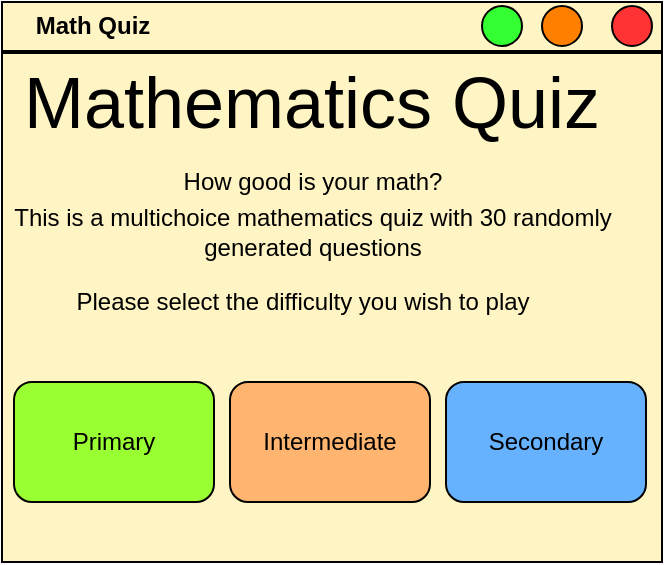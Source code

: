 <mxfile version="14.4.3" type="github">
  <diagram id="vOQ_OQCWlH7t-ZdywU30" name="Page-1">
    <mxGraphModel dx="460" dy="752" grid="1" gridSize="10" guides="1" tooltips="1" connect="1" arrows="1" fold="1" page="1" pageScale="1" pageWidth="850" pageHeight="1100" math="0" shadow="0">
      <root>
        <mxCell id="0" />
        <mxCell id="1" parent="0" />
        <mxCell id="lHB6PhVvGXkUEdD6RR_L-2" value="" style="rounded=0;whiteSpace=wrap;html=1;fillColor=#FFF4C3;" parent="1" vertex="1">
          <mxGeometry x="140" y="110" width="330" height="280" as="geometry" />
        </mxCell>
        <mxCell id="lHB6PhVvGXkUEdD6RR_L-8" value="" style="line;strokeWidth=2;html=1;" parent="1" vertex="1">
          <mxGeometry x="140" y="130" width="330" height="10" as="geometry" />
        </mxCell>
        <mxCell id="lHB6PhVvGXkUEdD6RR_L-9" value="&lt;b&gt;Math Quiz&lt;/b&gt;" style="text;html=1;resizable=0;autosize=1;align=center;verticalAlign=middle;points=[];fillColor=none;strokeColor=none;rounded=0;" parent="1" vertex="1">
          <mxGeometry x="150" y="112" width="70" height="20" as="geometry" />
        </mxCell>
        <mxCell id="lHB6PhVvGXkUEdD6RR_L-10" value="" style="ellipse;whiteSpace=wrap;html=1;aspect=fixed;fillColor=#33FF33;" parent="1" vertex="1">
          <mxGeometry x="380" y="112" width="20" height="20" as="geometry" />
        </mxCell>
        <mxCell id="lHB6PhVvGXkUEdD6RR_L-11" value="" style="ellipse;whiteSpace=wrap;html=1;aspect=fixed;fillColor=#FF8000;" parent="1" vertex="1">
          <mxGeometry x="410" y="112" width="20" height="20" as="geometry" />
        </mxCell>
        <mxCell id="lHB6PhVvGXkUEdD6RR_L-12" value="" style="ellipse;whiteSpace=wrap;html=1;aspect=fixed;fillColor=#FF3333;" parent="1" vertex="1">
          <mxGeometry x="445" y="112" width="20" height="20" as="geometry" />
        </mxCell>
        <mxCell id="lHB6PhVvGXkUEdD6RR_L-13" value="&lt;font style=&quot;font-size: 36px&quot;&gt;Mathematics Quiz&lt;/font&gt;" style="text;html=1;strokeColor=none;fillColor=none;align=center;verticalAlign=middle;whiteSpace=wrap;rounded=0;fontSize=33;" parent="1" vertex="1">
          <mxGeometry x="140" y="150" width="310" height="20" as="geometry" />
        </mxCell>
        <mxCell id="lHB6PhVvGXkUEdD6RR_L-14" value="&lt;b&gt;&lt;br&gt;&lt;/b&gt;" style="text;html=1;align=center;verticalAlign=middle;resizable=0;points=[];autosize=1;" parent="1" vertex="1">
          <mxGeometry x="285" y="200" width="20" height="20" as="geometry" />
        </mxCell>
        <mxCell id="JEK3Spol3fVAuOSR0Jdk-1" value="How good is your math?" style="text;html=1;align=center;verticalAlign=middle;resizable=0;points=[];autosize=1;" vertex="1" parent="1">
          <mxGeometry x="225" y="190" width="140" height="20" as="geometry" />
        </mxCell>
        <mxCell id="JEK3Spol3fVAuOSR0Jdk-2" value="This is a multichoice mathematics quiz with 30 randomly&lt;br&gt;generated questions" style="text;html=1;align=center;verticalAlign=middle;resizable=0;points=[];autosize=1;" vertex="1" parent="1">
          <mxGeometry x="140" y="210" width="310" height="30" as="geometry" />
        </mxCell>
        <mxCell id="JEK3Spol3fVAuOSR0Jdk-3" value="Please select the difficulty you wish to play" style="text;html=1;align=center;verticalAlign=middle;resizable=0;points=[];autosize=1;" vertex="1" parent="1">
          <mxGeometry x="170" y="250" width="240" height="20" as="geometry" />
        </mxCell>
        <mxCell id="JEK3Spol3fVAuOSR0Jdk-4" value="Primary" style="rounded=1;whiteSpace=wrap;html=1;fillColor=#99FF33;" vertex="1" parent="1">
          <mxGeometry x="146" y="300" width="100" height="60" as="geometry" />
        </mxCell>
        <mxCell id="JEK3Spol3fVAuOSR0Jdk-5" value="Intermediate" style="rounded=1;whiteSpace=wrap;html=1;fillColor=#FFB570;" vertex="1" parent="1">
          <mxGeometry x="254" y="300" width="100" height="60" as="geometry" />
        </mxCell>
        <mxCell id="JEK3Spol3fVAuOSR0Jdk-6" value="Secondary" style="rounded=1;whiteSpace=wrap;html=1;fillColor=#66B2FF;" vertex="1" parent="1">
          <mxGeometry x="362" y="300" width="100" height="60" as="geometry" />
        </mxCell>
      </root>
    </mxGraphModel>
  </diagram>
</mxfile>
